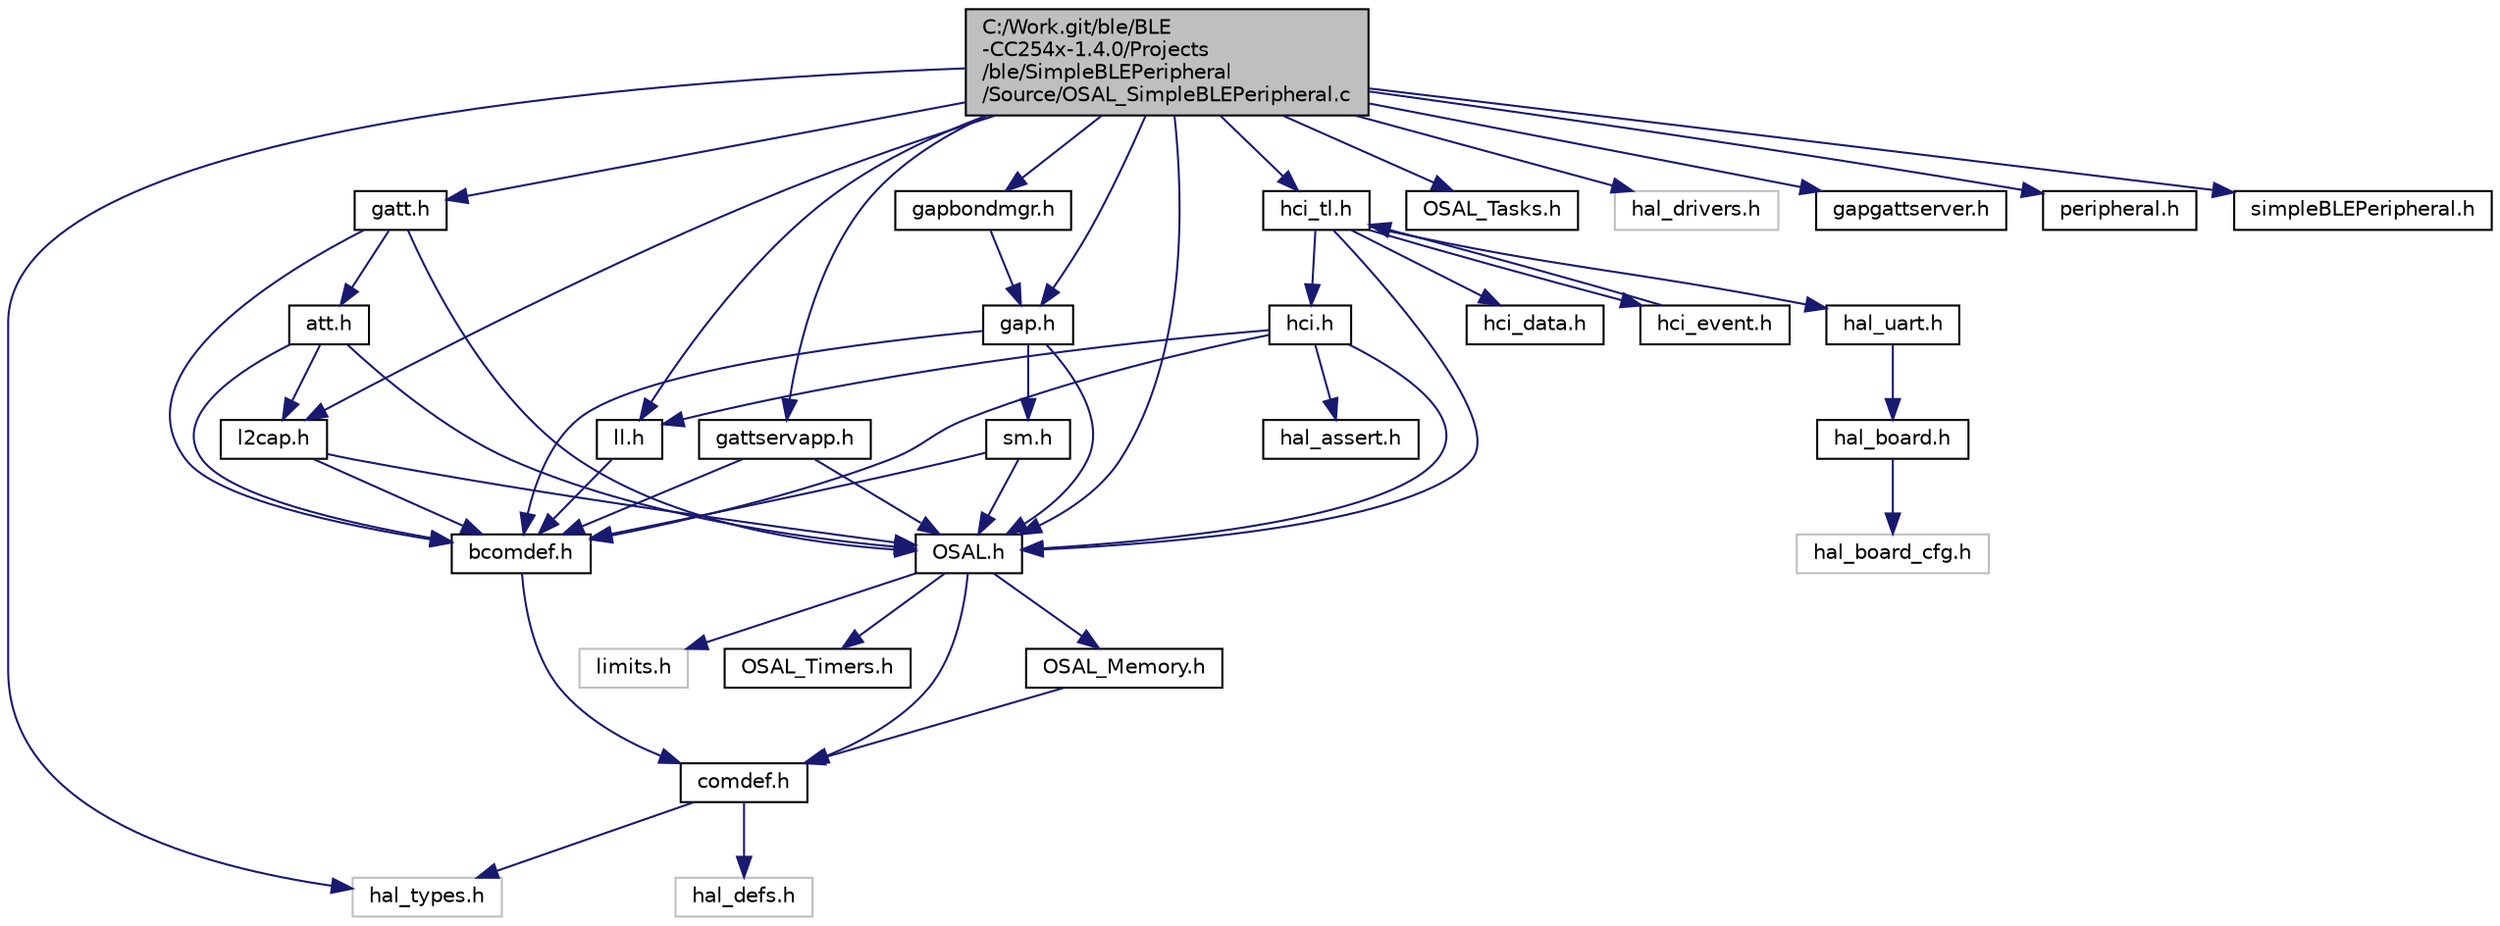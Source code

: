 digraph "C:/Work.git/ble/BLE-CC254x-1.4.0/Projects/ble/SimpleBLEPeripheral/Source/OSAL_SimpleBLEPeripheral.c"
{
  edge [fontname="Helvetica",fontsize="10",labelfontname="Helvetica",labelfontsize="10"];
  node [fontname="Helvetica",fontsize="10",shape=record];
  Node1 [label="C:/Work.git/ble/BLE\l-CC254x-1.4.0/Projects\l/ble/SimpleBLEPeripheral\l/Source/OSAL_SimpleBLEPeripheral.c",height=0.2,width=0.4,color="black", fillcolor="grey75", style="filled" fontcolor="black"];
  Node1 -> Node2 [color="midnightblue",fontsize="10",style="solid",fontname="Helvetica"];
  Node2 [label="hal_types.h",height=0.2,width=0.4,color="grey75", fillcolor="white", style="filled"];
  Node1 -> Node3 [color="midnightblue",fontsize="10",style="solid",fontname="Helvetica"];
  Node3 [label="OSAL.h",height=0.2,width=0.4,color="black", fillcolor="white", style="filled",URL="$_o_s_a_l_8h.html"];
  Node3 -> Node4 [color="midnightblue",fontsize="10",style="solid",fontname="Helvetica"];
  Node4 [label="limits.h",height=0.2,width=0.4,color="grey75", fillcolor="white", style="filled"];
  Node3 -> Node5 [color="midnightblue",fontsize="10",style="solid",fontname="Helvetica"];
  Node5 [label="comdef.h",height=0.2,width=0.4,color="black", fillcolor="white", style="filled",URL="$comdef_8h.html"];
  Node5 -> Node2 [color="midnightblue",fontsize="10",style="solid",fontname="Helvetica"];
  Node5 -> Node6 [color="midnightblue",fontsize="10",style="solid",fontname="Helvetica"];
  Node6 [label="hal_defs.h",height=0.2,width=0.4,color="grey75", fillcolor="white", style="filled"];
  Node3 -> Node7 [color="midnightblue",fontsize="10",style="solid",fontname="Helvetica"];
  Node7 [label="OSAL_Memory.h",height=0.2,width=0.4,color="black", fillcolor="white", style="filled",URL="$_o_s_a_l___memory_8h.html"];
  Node7 -> Node5 [color="midnightblue",fontsize="10",style="solid",fontname="Helvetica"];
  Node3 -> Node8 [color="midnightblue",fontsize="10",style="solid",fontname="Helvetica"];
  Node8 [label="OSAL_Timers.h",height=0.2,width=0.4,color="black", fillcolor="white", style="filled",URL="$_o_s_a_l___timers_8h.html"];
  Node1 -> Node9 [color="midnightblue",fontsize="10",style="solid",fontname="Helvetica"];
  Node9 [label="OSAL_Tasks.h",height=0.2,width=0.4,color="black", fillcolor="white", style="filled",URL="$_o_s_a_l___tasks_8h.html"];
  Node1 -> Node10 [color="midnightblue",fontsize="10",style="solid",fontname="Helvetica"];
  Node10 [label="hal_drivers.h",height=0.2,width=0.4,color="grey75", fillcolor="white", style="filled"];
  Node1 -> Node11 [color="midnightblue",fontsize="10",style="solid",fontname="Helvetica"];
  Node11 [label="ll.h",height=0.2,width=0.4,color="black", fillcolor="white", style="filled",URL="$ll_8h.html"];
  Node11 -> Node12 [color="midnightblue",fontsize="10",style="solid",fontname="Helvetica"];
  Node12 [label="bcomdef.h",height=0.2,width=0.4,color="black", fillcolor="white", style="filled",URL="$bcomdef_8h.html"];
  Node12 -> Node5 [color="midnightblue",fontsize="10",style="solid",fontname="Helvetica"];
  Node1 -> Node13 [color="midnightblue",fontsize="10",style="solid",fontname="Helvetica"];
  Node13 [label="hci_tl.h",height=0.2,width=0.4,color="black", fillcolor="white", style="filled",URL="$hci__tl_8h.html"];
  Node13 -> Node14 [color="midnightblue",fontsize="10",style="solid",fontname="Helvetica"];
  Node14 [label="hci.h",height=0.2,width=0.4,color="black", fillcolor="white", style="filled",URL="$hci_8h.html"];
  Node14 -> Node12 [color="midnightblue",fontsize="10",style="solid",fontname="Helvetica"];
  Node14 -> Node3 [color="midnightblue",fontsize="10",style="solid",fontname="Helvetica"];
  Node14 -> Node11 [color="midnightblue",fontsize="10",style="solid",fontname="Helvetica"];
  Node14 -> Node15 [color="midnightblue",fontsize="10",style="solid",fontname="Helvetica"];
  Node15 [label="hal_assert.h",height=0.2,width=0.4,color="black", fillcolor="white", style="filled",URL="$hal__assert_8h.html"];
  Node13 -> Node3 [color="midnightblue",fontsize="10",style="solid",fontname="Helvetica"];
  Node13 -> Node16 [color="midnightblue",fontsize="10",style="solid",fontname="Helvetica"];
  Node16 [label="hal_uart.h",height=0.2,width=0.4,color="black", fillcolor="white", style="filled",URL="$hal__uart_8h.html"];
  Node16 -> Node17 [color="midnightblue",fontsize="10",style="solid",fontname="Helvetica"];
  Node17 [label="hal_board.h",height=0.2,width=0.4,color="black", fillcolor="white", style="filled",URL="$_components_2hal_2include_2hal__board_8h.html"];
  Node17 -> Node18 [color="midnightblue",fontsize="10",style="solid",fontname="Helvetica"];
  Node18 [label="hal_board_cfg.h",height=0.2,width=0.4,color="grey75", fillcolor="white", style="filled"];
  Node13 -> Node19 [color="midnightblue",fontsize="10",style="solid",fontname="Helvetica"];
  Node19 [label="hci_data.h",height=0.2,width=0.4,color="black", fillcolor="white", style="filled",URL="$hci__data_8h.html"];
  Node13 -> Node20 [color="midnightblue",fontsize="10",style="solid",fontname="Helvetica"];
  Node20 [label="hci_event.h",height=0.2,width=0.4,color="black", fillcolor="white", style="filled",URL="$hci__event_8h.html"];
  Node20 -> Node13 [color="midnightblue",fontsize="10",style="solid",fontname="Helvetica"];
  Node1 -> Node21 [color="midnightblue",fontsize="10",style="solid",fontname="Helvetica"];
  Node21 [label="l2cap.h",height=0.2,width=0.4,color="black", fillcolor="white", style="filled",URL="$l2cap_8h.html"];
  Node21 -> Node12 [color="midnightblue",fontsize="10",style="solid",fontname="Helvetica"];
  Node21 -> Node3 [color="midnightblue",fontsize="10",style="solid",fontname="Helvetica"];
  Node1 -> Node22 [color="midnightblue",fontsize="10",style="solid",fontname="Helvetica"];
  Node22 [label="gap.h",height=0.2,width=0.4,color="black", fillcolor="white", style="filled",URL="$gap_8h.html"];
  Node22 -> Node12 [color="midnightblue",fontsize="10",style="solid",fontname="Helvetica"];
  Node22 -> Node3 [color="midnightblue",fontsize="10",style="solid",fontname="Helvetica"];
  Node22 -> Node23 [color="midnightblue",fontsize="10",style="solid",fontname="Helvetica"];
  Node23 [label="sm.h",height=0.2,width=0.4,color="black", fillcolor="white", style="filled",URL="$sm_8h.html"];
  Node23 -> Node12 [color="midnightblue",fontsize="10",style="solid",fontname="Helvetica"];
  Node23 -> Node3 [color="midnightblue",fontsize="10",style="solid",fontname="Helvetica"];
  Node1 -> Node24 [color="midnightblue",fontsize="10",style="solid",fontname="Helvetica"];
  Node24 [label="gapgattserver.h",height=0.2,width=0.4,color="black", fillcolor="white", style="filled",URL="$gapgattserver_8h.html"];
  Node1 -> Node25 [color="midnightblue",fontsize="10",style="solid",fontname="Helvetica"];
  Node25 [label="gapbondmgr.h",height=0.2,width=0.4,color="black", fillcolor="white", style="filled",URL="$gapbondmgr_8h.html"];
  Node25 -> Node22 [color="midnightblue",fontsize="10",style="solid",fontname="Helvetica"];
  Node1 -> Node26 [color="midnightblue",fontsize="10",style="solid",fontname="Helvetica"];
  Node26 [label="gatt.h",height=0.2,width=0.4,color="black", fillcolor="white", style="filled",URL="$gatt_8h.html"];
  Node26 -> Node12 [color="midnightblue",fontsize="10",style="solid",fontname="Helvetica"];
  Node26 -> Node3 [color="midnightblue",fontsize="10",style="solid",fontname="Helvetica"];
  Node26 -> Node27 [color="midnightblue",fontsize="10",style="solid",fontname="Helvetica"];
  Node27 [label="att.h",height=0.2,width=0.4,color="black", fillcolor="white", style="filled",URL="$att_8h.html"];
  Node27 -> Node12 [color="midnightblue",fontsize="10",style="solid",fontname="Helvetica"];
  Node27 -> Node3 [color="midnightblue",fontsize="10",style="solid",fontname="Helvetica"];
  Node27 -> Node21 [color="midnightblue",fontsize="10",style="solid",fontname="Helvetica"];
  Node1 -> Node28 [color="midnightblue",fontsize="10",style="solid",fontname="Helvetica"];
  Node28 [label="gattservapp.h",height=0.2,width=0.4,color="black", fillcolor="white", style="filled",URL="$gattservapp_8h.html"];
  Node28 -> Node12 [color="midnightblue",fontsize="10",style="solid",fontname="Helvetica"];
  Node28 -> Node3 [color="midnightblue",fontsize="10",style="solid",fontname="Helvetica"];
  Node1 -> Node29 [color="midnightblue",fontsize="10",style="solid",fontname="Helvetica"];
  Node29 [label="peripheral.h",height=0.2,width=0.4,color="black", fillcolor="white", style="filled",URL="$peripheral_8h.html"];
  Node1 -> Node30 [color="midnightblue",fontsize="10",style="solid",fontname="Helvetica"];
  Node30 [label="simpleBLEPeripheral.h",height=0.2,width=0.4,color="black", fillcolor="white", style="filled",URL="$simple_b_l_e_peripheral_8h.html"];
}
